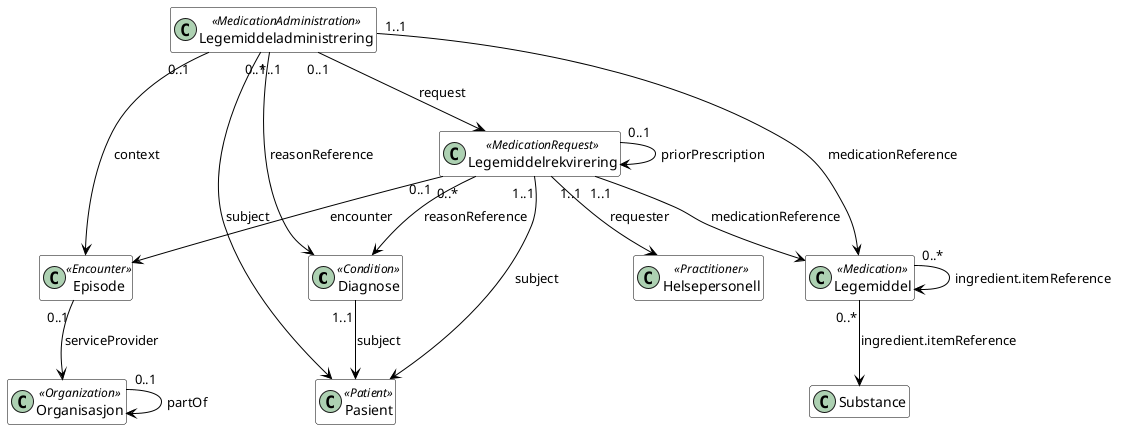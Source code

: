 @startuml

hide empty members
skinparam class {
    BackgroundColor White
    ArrowColor Black
    BorderColor Black
}

class Diagnose <<Condition>> [[StructureDefinition-lmdi-condition.html Diagnose _blank]]
class Episode <<Encounter>> [[StructureDefinition-lmdi-encounter.html Episode _blank]]
class Helsepersonell <<Practitioner>> [[StructureDefinition-lmdi-practitioner.html Helsepersonell _blank]]
class Legemiddel <<Medication>> [[StructureDefinition-lmdi-medication.html Legemiddel _blank]]
class Legemiddeladministrering <<MedicationAdministration>> [[StructureDefinition-lmdi-medicationadministration.html Legemiddeladministrering _blank]]
class Legemiddelrekvirering <<MedicationRequest>> [[StructureDefinition-lmdi-medicationrequest.html Legemiddelrekvirering _blank]]
class Organisasjon <<Organization>> [[StructureDefinition-lmdi-organization.html Organisasjon _blank]]
class Pasient <<Patient>> [[StructureDefinition-lmdi-patient.html Pasient _blank]]
class Substance [[https://hl7.org/fhir/R4/substance.html Substance _blank]]

Diagnose "1..1" --> Pasient : "subject"
Episode "0..1" --> Organisasjon : "serviceProvider"
Legemiddel "0..*" --> Substance : "ingredient.itemReference"
Legemiddel "0..*" --> Legemiddel : "ingredient.itemReference"
Legemiddeladministrering "1..1" --> Legemiddel : "medicationReference"
Legemiddeladministrering "1..1" --> Pasient : "subject"
Legemiddeladministrering "0..1" --> Episode : "context"
Legemiddeladministrering "0..*" --> Diagnose : "reasonReference"
Legemiddeladministrering "0..1" --> Legemiddelrekvirering : "request"
Legemiddelrekvirering "1..1" --> Legemiddel : "medicationReference"
Legemiddelrekvirering "1..1" --> Pasient : "subject"
Legemiddelrekvirering "0..1" --> Episode : "encounter"
Legemiddelrekvirering "1..1" --> Helsepersonell : "requester"
Legemiddelrekvirering "0..*" --> Diagnose : "reasonReference"
Legemiddelrekvirering "0..1" --> Legemiddelrekvirering : "priorPrescription"
Organisasjon "0..1" --> Organisasjon : "partOf"

@enduml